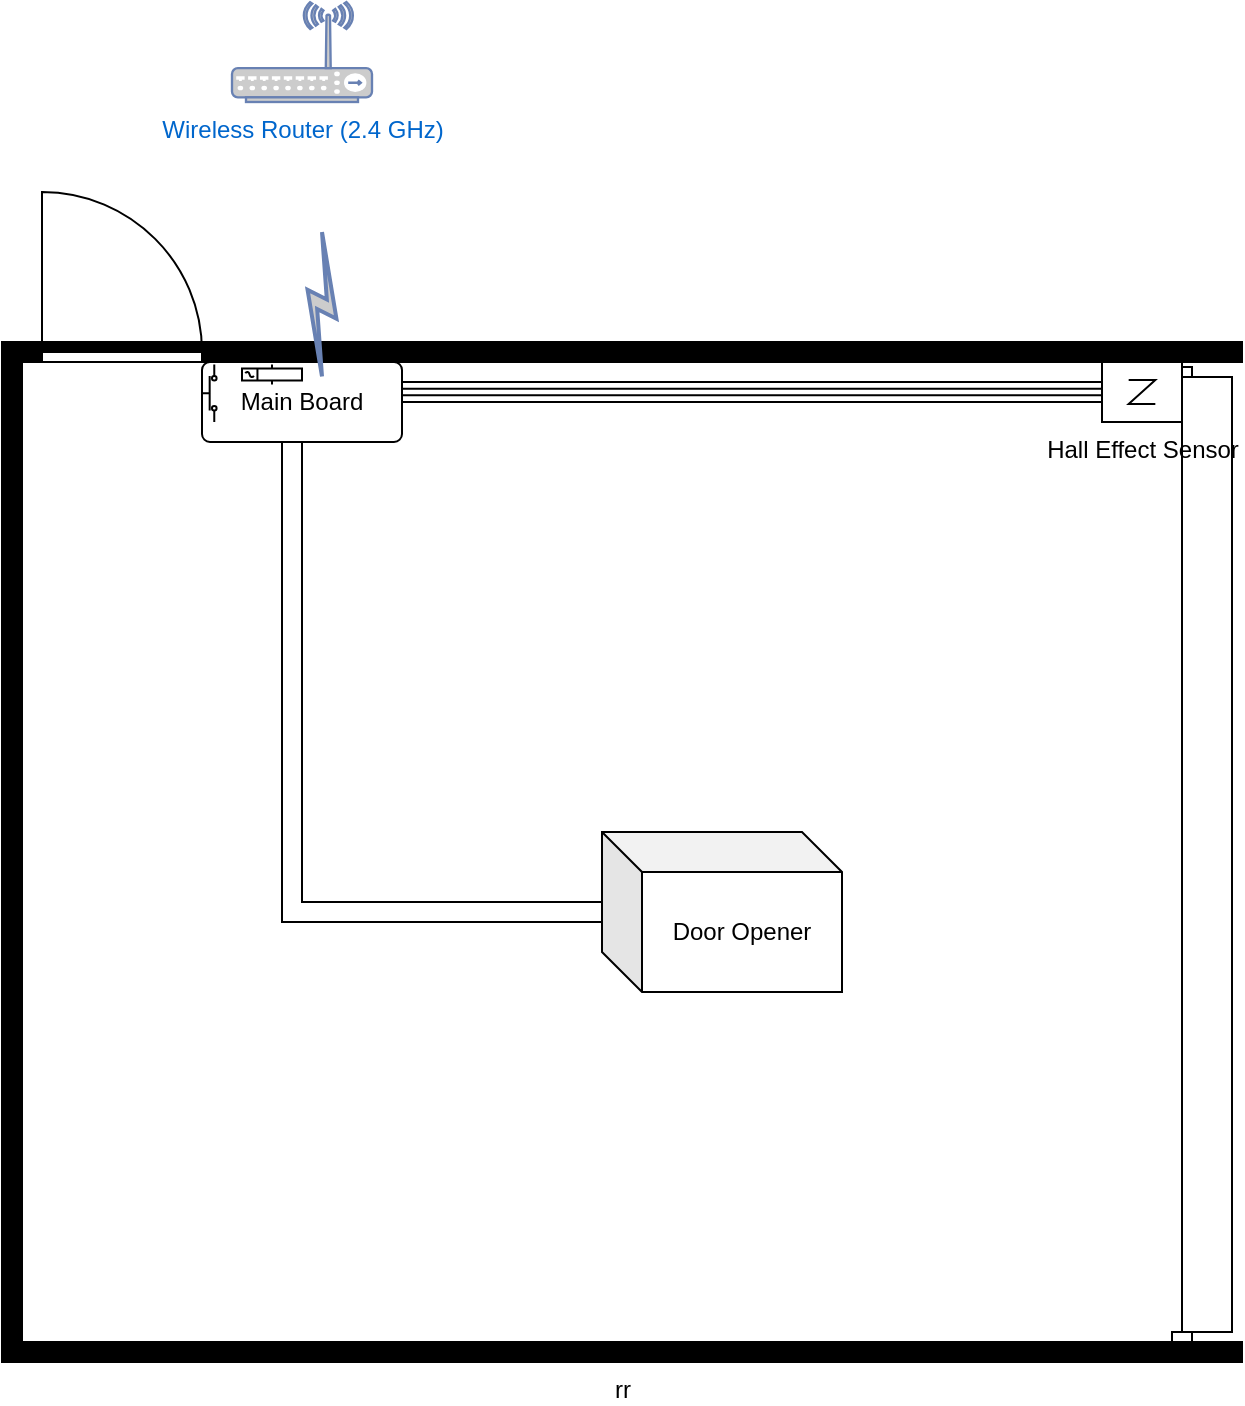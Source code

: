 <mxfile version="21.6.5" type="github">
  <diagram name="Page-1" id="b520641d-4fe3-3701-9064-5fc419738815">
    <mxGraphModel dx="1434" dy="723" grid="1" gridSize="10" guides="1" tooltips="1" connect="1" arrows="1" fold="1" page="1" pageScale="1" pageWidth="1100" pageHeight="850" background="none" math="0" shadow="0">
      <root>
        <mxCell id="0" />
        <mxCell id="1" parent="0" />
        <mxCell id="fTDkWAGAyBZ8vCq5md1t-8" style="edgeStyle=orthogonalEdgeStyle;rounded=0;orthogonalLoop=1;jettySize=auto;html=1;exitX=0;exitY=0.5;exitDx=0;exitDy=0;entryX=0.174;entryY=1.956;entryDx=0;entryDy=0;entryPerimeter=0;" edge="1" parent="1" source="fTDkWAGAyBZ8vCq5md1t-1" target="fTDkWAGAyBZ8vCq5md1t-7">
          <mxGeometry relative="1" as="geometry" />
        </mxCell>
        <mxCell id="fTDkWAGAyBZ8vCq5md1t-1" value="Main Board" style="rounded=1;arcSize=10;whiteSpace=wrap;html=1;align=center;" vertex="1" parent="1">
          <mxGeometry x="210" y="190" width="100" height="40" as="geometry" />
        </mxCell>
        <mxCell id="fTDkWAGAyBZ8vCq5md1t-2" value="" style="verticalLabelPosition=bottom;html=1;verticalAlign=top;align=center;shape=mxgraph.floorplan.doorOverhead;rotation=90;" vertex="1" parent="1">
          <mxGeometry x="466.25" y="421.25" width="487.5" height="30" as="geometry" />
        </mxCell>
        <mxCell id="fTDkWAGAyBZ8vCq5md1t-4" value="rr" style="verticalLabelPosition=bottom;html=1;verticalAlign=top;align=center;shape=mxgraph.floorplan.wallU;fillColor=strokeColor;direction=north;" vertex="1" parent="1">
          <mxGeometry x="110" y="180" width="620" height="510" as="geometry" />
        </mxCell>
        <mxCell id="fTDkWAGAyBZ8vCq5md1t-5" value="" style="verticalLabelPosition=bottom;html=1;verticalAlign=top;align=center;shape=mxgraph.floorplan.doorRight;aspect=fixed;direction=west;" vertex="1" parent="1">
          <mxGeometry x="130" y="105" width="80" height="85" as="geometry" />
        </mxCell>
        <mxCell id="fTDkWAGAyBZ8vCq5md1t-6" value="" style="verticalLabelPosition=bottom;shadow=0;dashed=0;align=center;html=1;verticalAlign=top;shape=mxgraph.electrical.transmission.4_line_bus;" vertex="1" parent="1">
          <mxGeometry x="310" y="200" width="360" height="10" as="geometry" />
        </mxCell>
        <mxCell id="fTDkWAGAyBZ8vCq5md1t-7" value="" style="html=1;shape=mxgraph.electrical.electro-mechanical.pushbutton;aspect=fixed;elSwitchState=off;direction=north;" vertex="1" parent="1">
          <mxGeometry x="210" y="191.25" width="7.67" height="28.75" as="geometry" />
        </mxCell>
        <mxCell id="fTDkWAGAyBZ8vCq5md1t-9" value="" style="pointerEvents=1;verticalLabelPosition=bottom;shadow=0;dashed=0;align=center;html=1;verticalAlign=top;shape=mxgraph.electrical.electro-mechanical.relay;" vertex="1" parent="1">
          <mxGeometry x="230" y="191.25" width="30" height="10" as="geometry" />
        </mxCell>
        <mxCell id="fTDkWAGAyBZ8vCq5md1t-10" value="Hall Effect Sensor" style="pointerEvents=1;verticalLabelPosition=bottom;shadow=0;dashed=0;align=center;html=1;verticalAlign=top;shape=mxgraph.electrical.miscellaneous.generic_component" vertex="1" parent="1">
          <mxGeometry x="660" y="190" width="40" height="30" as="geometry" />
        </mxCell>
        <mxCell id="fTDkWAGAyBZ8vCq5md1t-11" value="" style="verticalLabelPosition=bottom;shadow=0;dashed=0;align=center;html=1;verticalAlign=top;shape=mxgraph.electrical.transmission.2_line_bus;direction=south;" vertex="1" parent="1">
          <mxGeometry x="250" y="230" width="10" height="220" as="geometry" />
        </mxCell>
        <mxCell id="fTDkWAGAyBZ8vCq5md1t-12" value="" style="verticalLabelPosition=bottom;shadow=0;dashed=0;align=center;html=1;verticalAlign=top;shape=mxgraph.electrical.transmission.twoLineBusElbow;notch=10;direction=south;" vertex="1" parent="1">
          <mxGeometry x="250" y="450" width="160" height="20" as="geometry" />
        </mxCell>
        <mxCell id="fTDkWAGAyBZ8vCq5md1t-13" value="Door Opener" style="shape=cube;whiteSpace=wrap;html=1;boundedLbl=1;backgroundOutline=1;darkOpacity=0.05;darkOpacity2=0.1;" vertex="1" parent="1">
          <mxGeometry x="410" y="425" width="120" height="80" as="geometry" />
        </mxCell>
        <mxCell id="fTDkWAGAyBZ8vCq5md1t-14" value="Wireless Router (2.4 GHz)" style="fontColor=#0066CC;verticalAlign=top;verticalLabelPosition=bottom;labelPosition=center;align=center;html=1;outlineConnect=0;fillColor=#CCCCCC;strokeColor=#6881B3;gradientColor=none;gradientDirection=north;strokeWidth=2;shape=mxgraph.networks.wireless_hub;" vertex="1" parent="1">
          <mxGeometry x="225" y="10" width="70" height="50" as="geometry" />
        </mxCell>
        <mxCell id="fTDkWAGAyBZ8vCq5md1t-15" value="" style="html=1;outlineConnect=0;fillColor=#CCCCCC;strokeColor=#6881B3;gradientColor=none;gradientDirection=north;strokeWidth=2;shape=mxgraph.networks.comm_link_edge;html=1;rounded=0;" edge="1" parent="1">
          <mxGeometry width="100" height="100" relative="1" as="geometry">
            <mxPoint x="270" y="201.25" as="sourcePoint" />
            <mxPoint x="270" y="121" as="targetPoint" />
          </mxGeometry>
        </mxCell>
      </root>
    </mxGraphModel>
  </diagram>
</mxfile>
